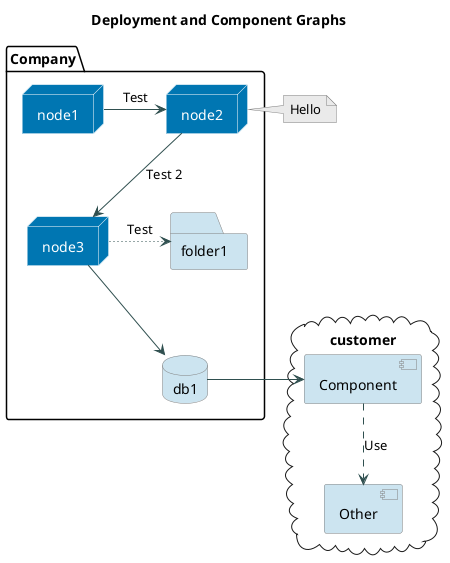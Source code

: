@startuml demo-graph7

title Deployment and Component Graphs

skinparam NodeBackgroundColor #0076b2
skinparam NodeBorderColor White
skinparam NodeFontColor White
skinparam FolderBackgroundColor #CCE4F0
skinparam FolderBorderColor Grey
skinparam DatabaseBackgroundColor #CCE4F0
skinparam DatabaseBorderColor Grey
skinparam ComponentBackgroundColor #CCE4F0
skinparam ComponentBorderColor Grey
skinparam NoteBackgroundColor #EAEAEA
skinparam NoteBorderColor Grey
skinparam ArrowColor DarkSlateGrey

package Company {
node node1
node node2
node node3
folder folder1
database db1
}
cloud "customer" {
    [Component] ..> [Other] : Use
}
node1 -> node2: Test
node2 --> node3: Test 2
note right of node2: Hello
node3 -[dotted]> folder1: Test
node3 --> db1
db1 -> Component

@enduml